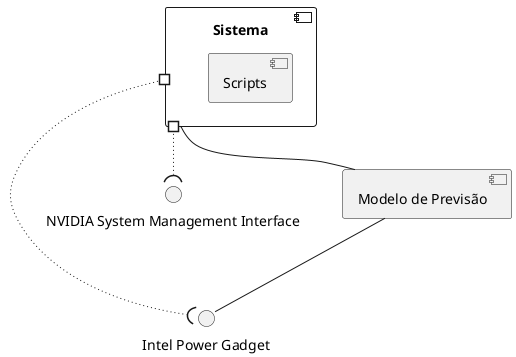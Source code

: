 @startuml
component Sistema{
    component "Scripts" as SYS
    
}

interface "Intel Power Gadget" as IPG
interface "NVIDIA System Management Interface" as NSMI
component "Modelo de Previsão" as MP

Sistema -- MP
MP -- IPG
Sistema #~~( IPG
Sistema #~~( NSMI

@enduml
